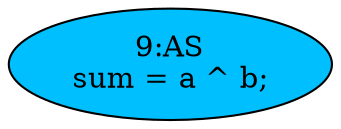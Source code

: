 strict digraph "" {
	node [label="\N"];
	"9:AS"	[ast="<pyverilog.vparser.ast.Assign object at 0x7f84e9bb1490>",
		def_var="['sum']",
		fillcolor=deepskyblue,
		label="9:AS
sum = a ^ b;",
		statements="[]",
		style=filled,
		typ=Assign,
		use_var="['a', 'b']"];
}
